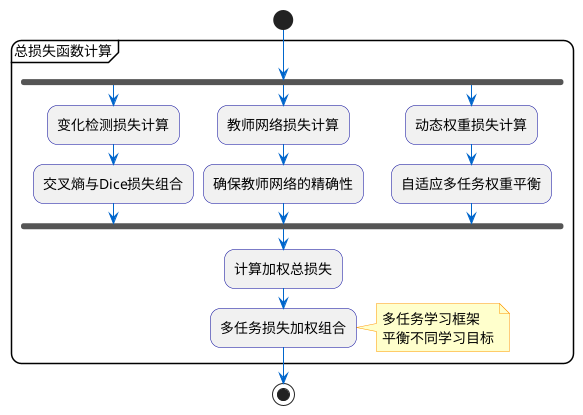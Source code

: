 @startuml 在线蒸馏-总损失函数计算
skinparam backgroundColor white
skinparam roundcorner 20
skinparam ArrowColor #0066CC
skinparam ActivityBorderColor #000099
skinparam ActivityFontSize 14
skinparam noteBorderColor #FF9900
skinparam noteFontSize 14
skinparam noteBackgroundColor #FFFFCC

start

partition "总损失函数计算" {
  fork
    :变化检测损失计算;
    :交叉熵与Dice损失组合;
  fork again
    :教师网络损失计算;
    :确保教师网络的精确性;
  fork again
    :动态权重损失计算;
    :自适应多任务权重平衡;
  end fork
  
  :计算加权总损失;
  :多任务损失加权组合;
}
note right: 多任务学习框架\n平衡不同学习目标

stop
@enduml 